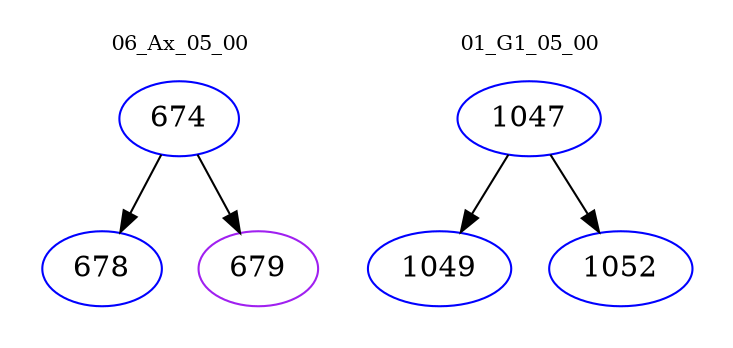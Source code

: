 digraph{
subgraph cluster_0 {
color = white
label = "06_Ax_05_00";
fontsize=10;
T0_674 [label="674", color="blue"]
T0_674 -> T0_678 [color="black"]
T0_678 [label="678", color="blue"]
T0_674 -> T0_679 [color="black"]
T0_679 [label="679", color="purple"]
}
subgraph cluster_1 {
color = white
label = "01_G1_05_00";
fontsize=10;
T1_1047 [label="1047", color="blue"]
T1_1047 -> T1_1049 [color="black"]
T1_1049 [label="1049", color="blue"]
T1_1047 -> T1_1052 [color="black"]
T1_1052 [label="1052", color="blue"]
}
}
